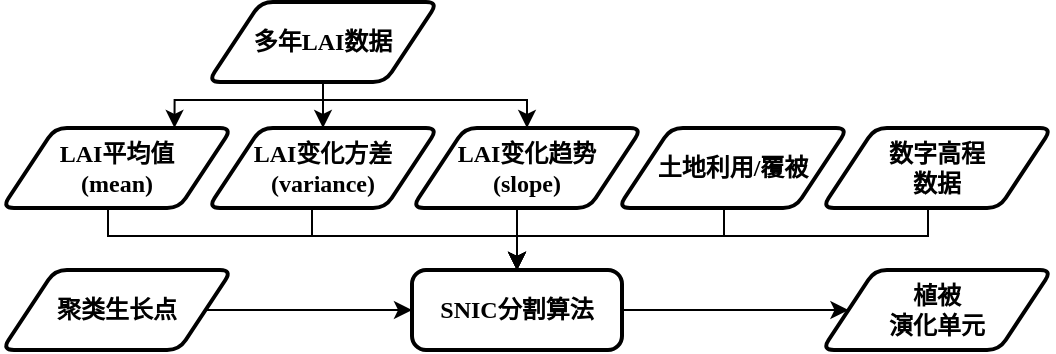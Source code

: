 <mxfile version="14.4.4" type="github">
  <diagram id="C5RBs43oDa-KdzZeNtuy" name="Page-1">
    <mxGraphModel dx="600" dy="432" grid="1" gridSize="10" guides="1" tooltips="1" connect="1" arrows="1" fold="1" page="1" pageScale="1" pageWidth="827" pageHeight="1169" math="0" shadow="0">
      <root>
        <mxCell id="WIyWlLk6GJQsqaUBKTNV-0" />
        <mxCell id="WIyWlLk6GJQsqaUBKTNV-1" parent="WIyWlLk6GJQsqaUBKTNV-0" />
        <mxCell id="4lW4xI3V1NZlUJndT2pr-7" style="edgeStyle=orthogonalEdgeStyle;rounded=0;orthogonalLoop=1;jettySize=auto;html=1;exitX=0.5;exitY=1;exitDx=0;exitDy=0;entryX=0.5;entryY=0;entryDx=0;entryDy=0;fontStyle=1" parent="WIyWlLk6GJQsqaUBKTNV-1" source="Xm7t2ROMkLi6Q7iHPP3y-0" target="Xm7t2ROMkLi6Q7iHPP3y-3" edge="1">
          <mxGeometry relative="1" as="geometry">
            <mxPoint x="320" y="204" as="targetPoint" />
            <Array as="points">
              <mxPoint x="225" y="178" />
              <mxPoint x="327" y="178" />
            </Array>
          </mxGeometry>
        </mxCell>
        <mxCell id="Xm7t2ROMkLi6Q7iHPP3y-0" value="LAI变化方差&lt;br&gt;(variance)" style="shape=parallelogram;html=1;strokeWidth=2;perimeter=parallelogramPerimeter;whiteSpace=wrap;rounded=1;arcSize=12;size=0.23;fontFamily=仿宋;fontSource=https%3A%2F%2Ffonts.googleapis.com%2Fcss%3Ffamily%3D%25E4%25BB%25BF%25E5%25AE%258B;fontStyle=1" parent="WIyWlLk6GJQsqaUBKTNV-1" vertex="1">
          <mxGeometry x="173" y="124" width="115" height="40" as="geometry" />
        </mxCell>
        <mxCell id="4lW4xI3V1NZlUJndT2pr-3" style="edgeStyle=orthogonalEdgeStyle;rounded=0;orthogonalLoop=1;jettySize=auto;html=1;exitX=0.5;exitY=1;exitDx=0;exitDy=0;entryX=0.5;entryY=0;entryDx=0;entryDy=0;fontStyle=1" parent="WIyWlLk6GJQsqaUBKTNV-1" source="Xm7t2ROMkLi6Q7iHPP3y-1" target="Xm7t2ROMkLi6Q7iHPP3y-0" edge="1">
          <mxGeometry relative="1" as="geometry" />
        </mxCell>
        <mxCell id="4lW4xI3V1NZlUJndT2pr-4" style="edgeStyle=orthogonalEdgeStyle;rounded=0;orthogonalLoop=1;jettySize=auto;html=1;exitX=0.5;exitY=1;exitDx=0;exitDy=0;entryX=0.75;entryY=0;entryDx=0;entryDy=0;fontStyle=1" parent="WIyWlLk6GJQsqaUBKTNV-1" source="Xm7t2ROMkLi6Q7iHPP3y-1" target="4lW4xI3V1NZlUJndT2pr-2" edge="1">
          <mxGeometry relative="1" as="geometry">
            <Array as="points">
              <mxPoint x="225" y="110" />
              <mxPoint x="149" y="110" />
            </Array>
          </mxGeometry>
        </mxCell>
        <mxCell id="4lW4xI3V1NZlUJndT2pr-5" style="edgeStyle=orthogonalEdgeStyle;rounded=0;orthogonalLoop=1;jettySize=auto;html=1;exitX=0.5;exitY=1;exitDx=0;exitDy=0;entryX=0.5;entryY=0;entryDx=0;entryDy=0;fontStyle=1" parent="WIyWlLk6GJQsqaUBKTNV-1" source="Xm7t2ROMkLi6Q7iHPP3y-1" target="Xm7t2ROMkLi6Q7iHPP3y-2" edge="1">
          <mxGeometry relative="1" as="geometry">
            <Array as="points">
              <mxPoint x="225" y="110" />
              <mxPoint x="327" y="110" />
            </Array>
          </mxGeometry>
        </mxCell>
        <mxCell id="Xm7t2ROMkLi6Q7iHPP3y-1" value="&lt;font data-font-src=&quot;https://fonts.googleapis.com/css?family=%E9%87%91%E6%A2%85%E5%8B%98%E6%B5%81%E7%AB%8B%E4%BD%93%E7%95%99%E5%BD%B1&quot;&gt;多年LAI数据&lt;/font&gt;" style="shape=parallelogram;html=1;strokeWidth=2;perimeter=parallelogramPerimeter;whiteSpace=wrap;rounded=1;arcSize=12;size=0.23;fontFamily=仿宋;fontSource=https%3A%2F%2Ffonts.googleapis.com%2Fcss%3Ffamily%3D%25E4%25BB%25BF%25E5%25AE%258B;fontStyle=1" parent="WIyWlLk6GJQsqaUBKTNV-1" vertex="1">
          <mxGeometry x="173" y="61" width="115" height="40" as="geometry" />
        </mxCell>
        <mxCell id="4lW4xI3V1NZlUJndT2pr-8" style="edgeStyle=orthogonalEdgeStyle;rounded=0;orthogonalLoop=1;jettySize=auto;html=1;exitX=0.5;exitY=1;exitDx=0;exitDy=0;entryX=0.5;entryY=0;entryDx=0;entryDy=0;fontStyle=1" parent="WIyWlLk6GJQsqaUBKTNV-1" source="Xm7t2ROMkLi6Q7iHPP3y-2" target="Xm7t2ROMkLi6Q7iHPP3y-3" edge="1">
          <mxGeometry relative="1" as="geometry" />
        </mxCell>
        <mxCell id="Xm7t2ROMkLi6Q7iHPP3y-2" value="LAI变化趋势&lt;br&gt;(slope)" style="shape=parallelogram;html=1;strokeWidth=2;perimeter=parallelogramPerimeter;whiteSpace=wrap;rounded=1;arcSize=12;size=0.23;fontFamily=仿宋;fontSource=https%3A%2F%2Ffonts.googleapis.com%2Fcss%3Ffamily%3D%25E4%25BB%25BF%25E5%25AE%258B;fontStyle=1" parent="WIyWlLk6GJQsqaUBKTNV-1" vertex="1">
          <mxGeometry x="275" y="124" width="115" height="40" as="geometry" />
        </mxCell>
        <mxCell id="Xm7t2ROMkLi6Q7iHPP3y-15" style="edgeStyle=orthogonalEdgeStyle;rounded=0;orthogonalLoop=1;jettySize=auto;html=1;entryX=0;entryY=0.5;entryDx=0;entryDy=0;fontFamily=仿宋;fontStyle=1" parent="WIyWlLk6GJQsqaUBKTNV-1" source="Xm7t2ROMkLi6Q7iHPP3y-3" target="Xm7t2ROMkLi6Q7iHPP3y-5" edge="1">
          <mxGeometry relative="1" as="geometry" />
        </mxCell>
        <mxCell id="Xm7t2ROMkLi6Q7iHPP3y-3" value="SNIC分割算法" style="rounded=1;whiteSpace=wrap;html=1;absoluteArcSize=1;arcSize=14;strokeWidth=2;fontFamily=仿宋;fontStyle=1" parent="WIyWlLk6GJQsqaUBKTNV-1" vertex="1">
          <mxGeometry x="275" y="195" width="105" height="40" as="geometry" />
        </mxCell>
        <mxCell id="Xm7t2ROMkLi6Q7iHPP3y-12" style="edgeStyle=orthogonalEdgeStyle;rounded=0;orthogonalLoop=1;jettySize=auto;html=1;entryX=0;entryY=0.5;entryDx=0;entryDy=0;fontFamily=仿宋;fontStyle=1" parent="WIyWlLk6GJQsqaUBKTNV-1" source="Xm7t2ROMkLi6Q7iHPP3y-4" target="Xm7t2ROMkLi6Q7iHPP3y-3" edge="1">
          <mxGeometry relative="1" as="geometry" />
        </mxCell>
        <mxCell id="Xm7t2ROMkLi6Q7iHPP3y-4" value="聚类生长点" style="shape=parallelogram;html=1;strokeWidth=2;perimeter=parallelogramPerimeter;whiteSpace=wrap;rounded=1;arcSize=12;size=0.23;fontFamily=仿宋;fontSource=https%3A%2F%2Ffonts.googleapis.com%2Fcss%3Ffamily%3D%25E4%25BB%25BF%25E5%25AE%258B;fontStyle=1" parent="WIyWlLk6GJQsqaUBKTNV-1" vertex="1">
          <mxGeometry x="70" y="195" width="115" height="40" as="geometry" />
        </mxCell>
        <mxCell id="Xm7t2ROMkLi6Q7iHPP3y-5" value="植被&lt;br&gt;演化单元" style="shape=parallelogram;html=1;strokeWidth=2;perimeter=parallelogramPerimeter;whiteSpace=wrap;rounded=1;arcSize=12;size=0.23;fontFamily=仿宋;fontSource=https%3A%2F%2Ffonts.googleapis.com%2Fcss%3Ffamily%3D%25E4%25BB%25BF%25E5%25AE%258B;fontStyle=1" parent="WIyWlLk6GJQsqaUBKTNV-1" vertex="1">
          <mxGeometry x="480" y="195" width="115" height="40" as="geometry" />
        </mxCell>
        <mxCell id="4lW4xI3V1NZlUJndT2pr-9" style="edgeStyle=orthogonalEdgeStyle;rounded=0;orthogonalLoop=1;jettySize=auto;html=1;exitX=0.5;exitY=1;exitDx=0;exitDy=0;entryX=0.5;entryY=0;entryDx=0;entryDy=0;fontStyle=1" parent="WIyWlLk6GJQsqaUBKTNV-1" source="4lW4xI3V1NZlUJndT2pr-0" target="Xm7t2ROMkLi6Q7iHPP3y-3" edge="1">
          <mxGeometry relative="1" as="geometry">
            <Array as="points">
              <mxPoint x="431" y="178" />
              <mxPoint x="327" y="178" />
            </Array>
          </mxGeometry>
        </mxCell>
        <mxCell id="4lW4xI3V1NZlUJndT2pr-0" value="土地利用/覆被" style="shape=parallelogram;html=1;strokeWidth=2;perimeter=parallelogramPerimeter;whiteSpace=wrap;rounded=1;arcSize=12;size=0.23;fontFamily=仿宋;fontSource=https%3A%2F%2Ffonts.googleapis.com%2Fcss%3Ffamily%3D%25E4%25BB%25BF%25E5%25AE%258B;fontStyle=1" parent="WIyWlLk6GJQsqaUBKTNV-1" vertex="1">
          <mxGeometry x="378" y="124" width="115" height="40" as="geometry" />
        </mxCell>
        <mxCell id="4lW4xI3V1NZlUJndT2pr-10" style="edgeStyle=orthogonalEdgeStyle;rounded=0;orthogonalLoop=1;jettySize=auto;html=1;exitX=0.5;exitY=1;exitDx=0;exitDy=0;entryX=0.5;entryY=0;entryDx=0;entryDy=0;fontStyle=1" parent="WIyWlLk6GJQsqaUBKTNV-1" source="4lW4xI3V1NZlUJndT2pr-1" target="Xm7t2ROMkLi6Q7iHPP3y-3" edge="1">
          <mxGeometry relative="1" as="geometry">
            <Array as="points">
              <mxPoint x="533" y="178" />
              <mxPoint x="327" y="178" />
            </Array>
          </mxGeometry>
        </mxCell>
        <mxCell id="4lW4xI3V1NZlUJndT2pr-1" value="数字高程&lt;br&gt;数据" style="shape=parallelogram;html=1;strokeWidth=2;perimeter=parallelogramPerimeter;whiteSpace=wrap;rounded=1;arcSize=12;size=0.23;fontFamily=仿宋;fontSource=https%3A%2F%2Ffonts.googleapis.com%2Fcss%3Ffamily%3D%25E4%25BB%25BF%25E5%25AE%258B;fontStyle=1" parent="WIyWlLk6GJQsqaUBKTNV-1" vertex="1">
          <mxGeometry x="480" y="124" width="115" height="40" as="geometry" />
        </mxCell>
        <mxCell id="4lW4xI3V1NZlUJndT2pr-6" style="edgeStyle=orthogonalEdgeStyle;rounded=0;orthogonalLoop=1;jettySize=auto;html=1;exitX=0.5;exitY=1;exitDx=0;exitDy=0;entryX=0.5;entryY=0;entryDx=0;entryDy=0;fontStyle=1" parent="WIyWlLk6GJQsqaUBKTNV-1" source="4lW4xI3V1NZlUJndT2pr-2" target="Xm7t2ROMkLi6Q7iHPP3y-3" edge="1">
          <mxGeometry relative="1" as="geometry">
            <Array as="points">
              <mxPoint x="123" y="178" />
              <mxPoint x="327" y="178" />
            </Array>
          </mxGeometry>
        </mxCell>
        <mxCell id="4lW4xI3V1NZlUJndT2pr-2" value="&lt;font data-font-src=&quot;https://fonts.googleapis.com/css?family=%E9%87%91%E6%A2%85%E5%8B%98%E6%B5%81%E7%AB%8B%E4%BD%93%E7%95%99%E5%BD%B1&quot;&gt;LAI平均值&lt;br&gt;(mean)&lt;br&gt;&lt;/font&gt;" style="shape=parallelogram;html=1;strokeWidth=2;perimeter=parallelogramPerimeter;whiteSpace=wrap;rounded=1;arcSize=12;size=0.23;fontFamily=仿宋;fontSource=https%3A%2F%2Ffonts.googleapis.com%2Fcss%3Ffamily%3D%25E4%25BB%25BF%25E5%25AE%258B;fontStyle=1" parent="WIyWlLk6GJQsqaUBKTNV-1" vertex="1">
          <mxGeometry x="70" y="124" width="115" height="40" as="geometry" />
        </mxCell>
      </root>
    </mxGraphModel>
  </diagram>
</mxfile>
